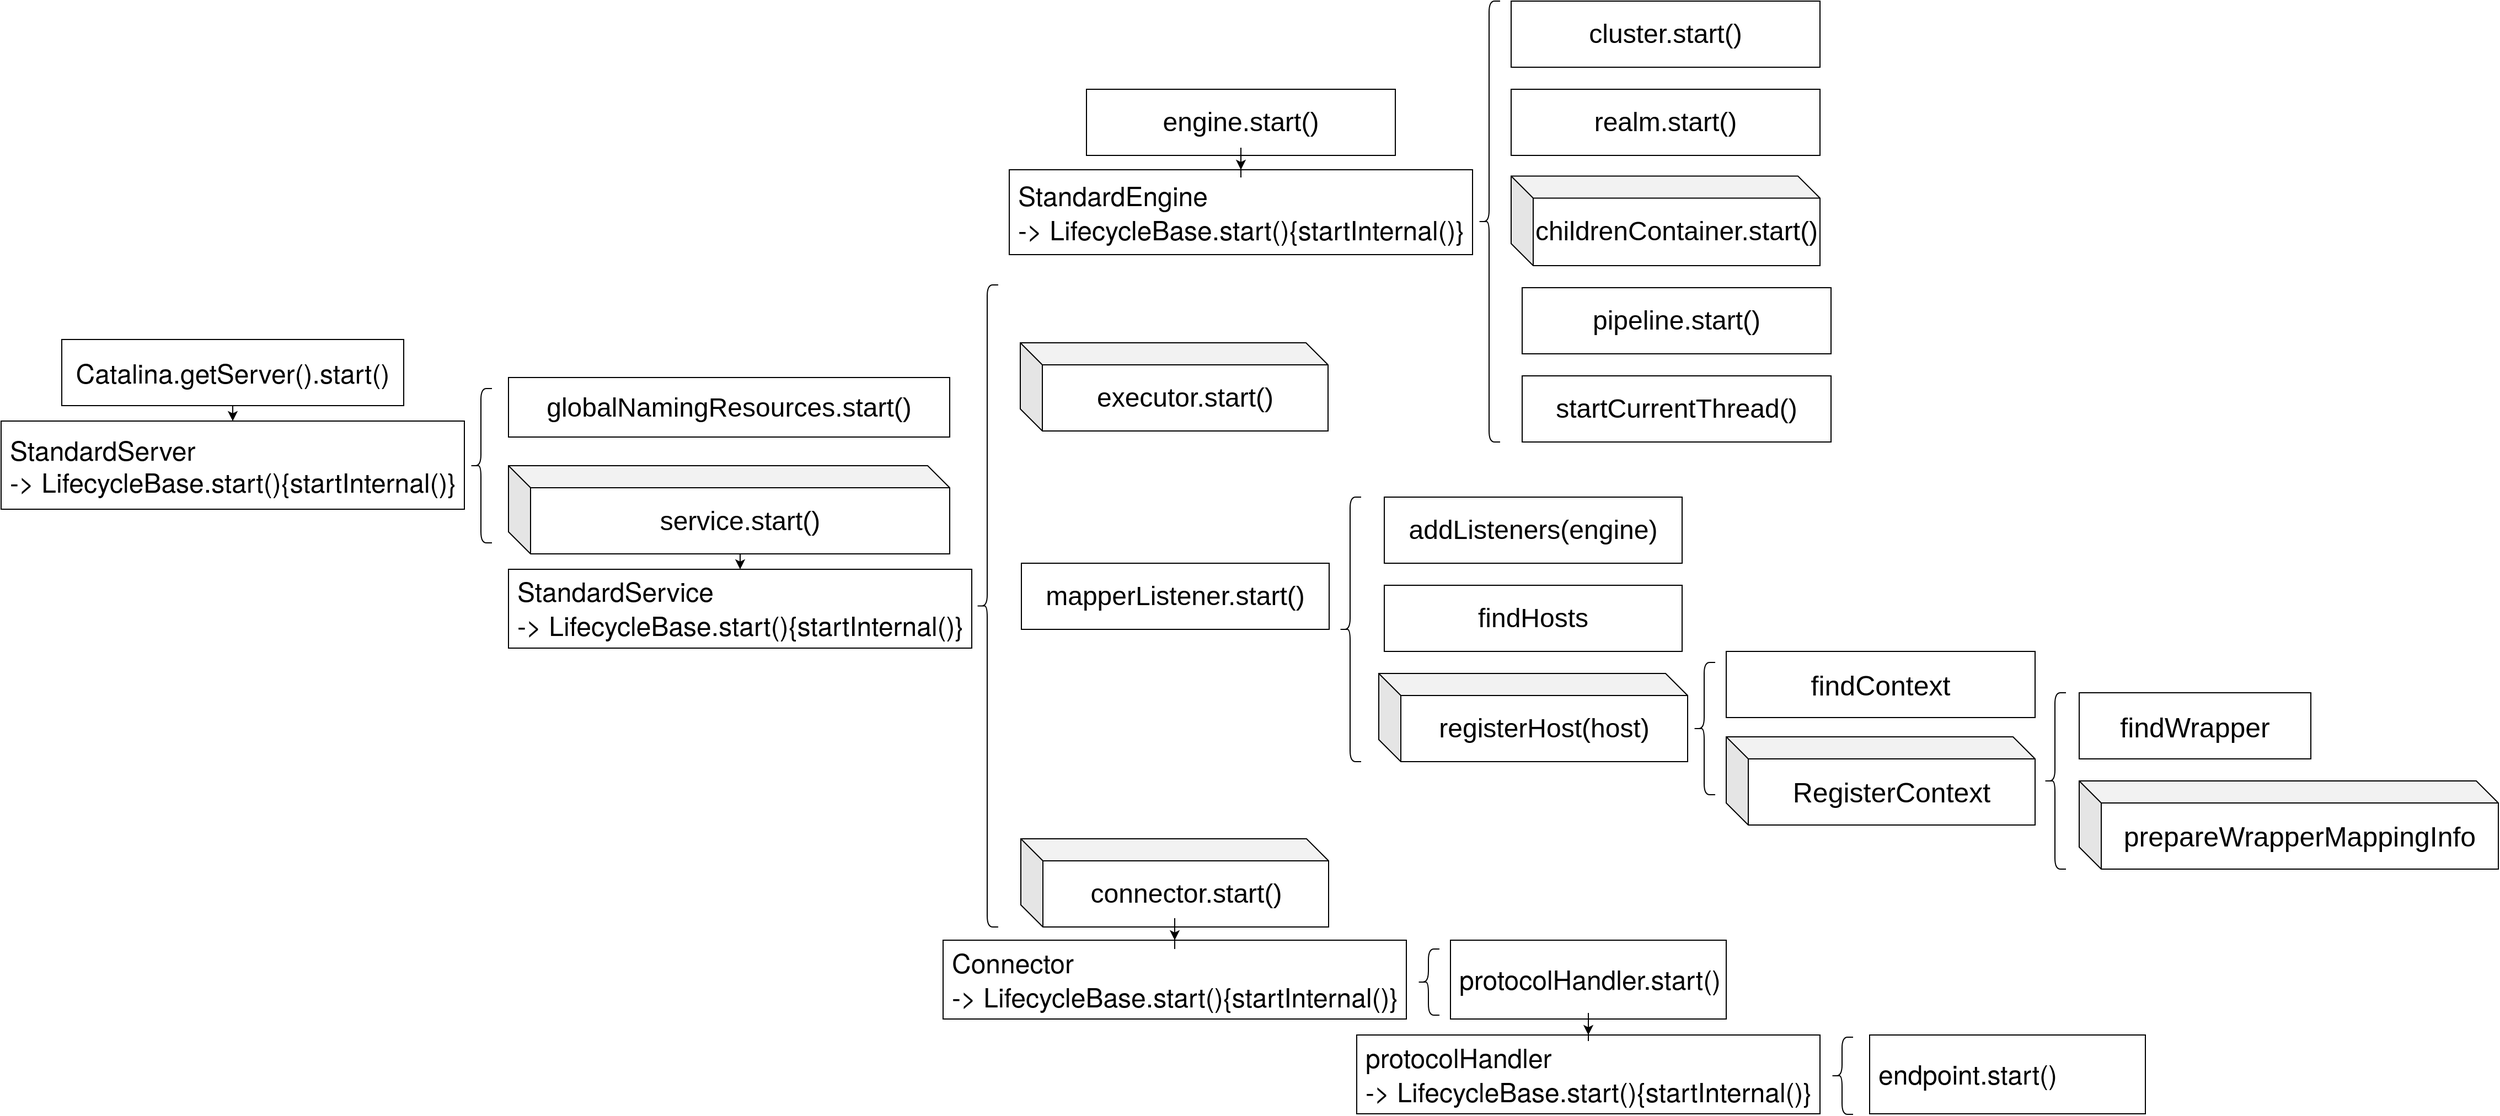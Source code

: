 <mxfile version="13.7.3" type="device"><diagram id="-XPycoMog09pxSznsnaQ" name="第 1 页"><mxGraphModel dx="2844" dy="1666" grid="1" gridSize="10" guides="1" tooltips="1" connect="1" arrows="1" fold="1" page="1" pageScale="1" pageWidth="827" pageHeight="1169" math="0" shadow="0"><root><mxCell id="0"/><mxCell id="1" parent="0"/><mxCell id="C4RlpJij5Sd_c_YHjxkQ-9" value="" style="shape=curlyBracket;whiteSpace=wrap;html=1;rounded=1;labelBackgroundColor=none;fillColor=#FFFFFF;fontSize=24;fontColor=#000000;" parent="1" vertex="1"><mxGeometry x="1080" y="287.5" width="20" height="582.5" as="geometry"/></mxCell><mxCell id="KhuneAF9Irv2d3STKG2r-33" value="" style="group" vertex="1" connectable="0" parent="1"><mxGeometry x="196" y="337" width="880" height="280" as="geometry"/></mxCell><mxCell id="C4RlpJij5Sd_c_YHjxkQ-1" value="&lt;span style=&quot;font-family: &amp;#34;helvetica neue&amp;#34; , &amp;#34;helvetica&amp;#34; , &amp;#34;arial&amp;#34; , sans-serif ; font-size: 24px ; background-color: rgb(255 , 255 , 255)&quot;&gt;Catalina.getServer().start()&lt;/span&gt;" style="rounded=0;whiteSpace=wrap;html=1;" parent="KhuneAF9Irv2d3STKG2r-33" vertex="1"><mxGeometry x="55" width="310" height="60" as="geometry"/></mxCell><mxCell id="C4RlpJij5Sd_c_YHjxkQ-2" value="" style="endArrow=classic;html=1;fontColor=#000000;exitX=0.5;exitY=1;exitDx=0;exitDy=0;entryX=0.5;entryY=0;entryDx=0;entryDy=0;" parent="KhuneAF9Irv2d3STKG2r-33" source="C4RlpJij5Sd_c_YHjxkQ-1" target="C4RlpJij5Sd_c_YHjxkQ-3" edge="1"><mxGeometry width="50" height="50" relative="1" as="geometry"><mxPoint x="115" y="234" as="sourcePoint"/><mxPoint x="210" y="94" as="targetPoint"/></mxGeometry></mxCell><mxCell id="C4RlpJij5Sd_c_YHjxkQ-3" value="&lt;span style=&quot;font-family: &amp;#34;helvetica neue&amp;#34; , &amp;#34;helvetica&amp;#34; , &amp;#34;arial&amp;#34; , sans-serif ; font-size: 24px&quot;&gt;StandardServer &lt;br&gt;-&amp;gt; LifecycleBase.start(){startInternal()}&lt;/span&gt;" style="rounded=0;whiteSpace=wrap;html=1;fillColor=#FFFFFF;labelBackgroundColor=none;align=left;spacingLeft=6;" parent="KhuneAF9Irv2d3STKG2r-33" vertex="1"><mxGeometry y="74" width="420" height="80" as="geometry"/></mxCell><mxCell id="C4RlpJij5Sd_c_YHjxkQ-4" value="" style="shape=curlyBracket;whiteSpace=wrap;html=1;rounded=1;labelBackgroundColor=none;fillColor=#FFFFFF;fontColor=#000000;" parent="KhuneAF9Irv2d3STKG2r-33" vertex="1"><mxGeometry x="425" y="44.5" width="20" height="140" as="geometry"/></mxCell><mxCell id="C4RlpJij5Sd_c_YHjxkQ-5" value="&lt;font style=&quot;font-size: 24px&quot;&gt;globalNamingResources.start()&lt;/font&gt;" style="rounded=0;whiteSpace=wrap;html=1;labelBackgroundColor=none;fillColor=#FFFFFF;fontColor=#000000;" parent="KhuneAF9Irv2d3STKG2r-33" vertex="1"><mxGeometry x="460" y="34.5" width="400" height="54" as="geometry"/></mxCell><mxCell id="C4RlpJij5Sd_c_YHjxkQ-6" value="service.start()" style="shape=cube;whiteSpace=wrap;html=1;boundedLbl=1;backgroundOutline=1;darkOpacity=0.05;darkOpacity2=0.1;labelBackgroundColor=none;fillColor=#FFFFFF;fontColor=#000000;fontSize=24;" parent="KhuneAF9Irv2d3STKG2r-33" vertex="1"><mxGeometry x="460" y="114.5" width="400" height="80" as="geometry"/></mxCell><mxCell id="C4RlpJij5Sd_c_YHjxkQ-7" value="" style="endArrow=classic;html=1;fontSize=24;fontColor=#000000;exitX=0;exitY=0;exitDx=210;exitDy=80;exitPerimeter=0;" parent="KhuneAF9Irv2d3STKG2r-33" source="C4RlpJij5Sd_c_YHjxkQ-6" target="C4RlpJij5Sd_c_YHjxkQ-8" edge="1"><mxGeometry width="50" height="50" relative="1" as="geometry"><mxPoint x="630" y="354.5" as="sourcePoint"/><mxPoint x="680" y="244.5" as="targetPoint"/></mxGeometry></mxCell><mxCell id="C4RlpJij5Sd_c_YHjxkQ-8" value="&lt;span style=&quot;font-family: &amp;#34;helvetica neue&amp;#34; , &amp;#34;helvetica&amp;#34; , &amp;#34;arial&amp;#34; , sans-serif&quot;&gt;StandardService&lt;br&gt;-&amp;gt; LifecycleBase.start(){startInternal()}&lt;/span&gt;" style="rounded=0;whiteSpace=wrap;html=1;labelBackgroundColor=none;fillColor=#FFFFFF;fontSize=24;align=left;spacingLeft=6;" parent="KhuneAF9Irv2d3STKG2r-33" vertex="1"><mxGeometry x="460" y="208.5" width="420" height="71.5" as="geometry"/></mxCell><mxCell id="KhuneAF9Irv2d3STKG2r-35" value="" style="group" vertex="1" connectable="0" parent="1"><mxGeometry x="1110" y="30" width="745" height="400" as="geometry"/></mxCell><mxCell id="C4RlpJij5Sd_c_YHjxkQ-10" value="engine.start()" style="rounded=0;whiteSpace=wrap;html=1;labelBackgroundColor=none;fillColor=#FFFFFF;fontSize=24;fontColor=#000000;" parent="KhuneAF9Irv2d3STKG2r-35" vertex="1"><mxGeometry x="70" y="80" width="280" height="60" as="geometry"/></mxCell><mxCell id="C4RlpJij5Sd_c_YHjxkQ-16" value="&lt;span style=&quot;font-family: &amp;#34;helvetica neue&amp;#34; , &amp;#34;helvetica&amp;#34; , &amp;#34;arial&amp;#34; , sans-serif&quot;&gt;StandardEngine&lt;br&gt;-&amp;gt; LifecycleBase.start(){startInternal()}&lt;/span&gt;" style="rounded=0;whiteSpace=wrap;html=1;labelBackgroundColor=none;fillColor=#FFFFFF;fontSize=24;align=left;spacingLeft=6;" parent="KhuneAF9Irv2d3STKG2r-35" vertex="1"><mxGeometry y="153" width="420" height="77" as="geometry"/></mxCell><mxCell id="KhuneAF9Irv2d3STKG2r-34" value="" style="edgeStyle=orthogonalEdgeStyle;rounded=0;orthogonalLoop=1;jettySize=auto;html=1;fontSize=25;fontColor=#000000;" edge="1" parent="KhuneAF9Irv2d3STKG2r-35" source="C4RlpJij5Sd_c_YHjxkQ-10" target="C4RlpJij5Sd_c_YHjxkQ-16"><mxGeometry relative="1" as="geometry"/></mxCell><mxCell id="KhuneAF9Irv2d3STKG2r-1" value="" style="shape=curlyBracket;whiteSpace=wrap;html=1;rounded=1;labelBackgroundColor=none;fillColor=#FFFFFF;fontSize=24;fontColor=#000000;" vertex="1" parent="KhuneAF9Irv2d3STKG2r-35"><mxGeometry x="425" width="20" height="400" as="geometry"/></mxCell><mxCell id="KhuneAF9Irv2d3STKG2r-4" value="cluster.start()" style="rounded=0;whiteSpace=wrap;html=1;labelBackgroundColor=none;fillColor=#FFFFFF;fontSize=24;fontColor=#000000;" vertex="1" parent="KhuneAF9Irv2d3STKG2r-35"><mxGeometry x="455" width="280" height="60" as="geometry"/></mxCell><mxCell id="KhuneAF9Irv2d3STKG2r-5" value="realm.start()" style="rounded=0;whiteSpace=wrap;html=1;labelBackgroundColor=none;fillColor=#FFFFFF;fontSize=24;fontColor=#000000;" vertex="1" parent="KhuneAF9Irv2d3STKG2r-35"><mxGeometry x="455" y="80" width="280" height="60" as="geometry"/></mxCell><mxCell id="KhuneAF9Irv2d3STKG2r-6" value="childrenContainer.start()" style="shape=cube;whiteSpace=wrap;html=1;boundedLbl=1;backgroundOutline=1;darkOpacity=0.05;darkOpacity2=0.1;labelBackgroundColor=none;fillColor=#FFFFFF;fontSize=24;fontColor=#000000;" vertex="1" parent="KhuneAF9Irv2d3STKG2r-35"><mxGeometry x="455" y="158.75" width="280" height="81.25" as="geometry"/></mxCell><mxCell id="KhuneAF9Irv2d3STKG2r-7" value="pipeline.start()" style="rounded=0;whiteSpace=wrap;html=1;labelBackgroundColor=none;fillColor=#FFFFFF;fontSize=24;fontColor=#000000;" vertex="1" parent="KhuneAF9Irv2d3STKG2r-35"><mxGeometry x="465" y="260" width="280" height="60" as="geometry"/></mxCell><mxCell id="KhuneAF9Irv2d3STKG2r-9" value="startCurrentThread()" style="rounded=0;whiteSpace=wrap;html=1;labelBackgroundColor=none;fillColor=#FFFFFF;fontSize=24;fontColor=#000000;" vertex="1" parent="KhuneAF9Irv2d3STKG2r-35"><mxGeometry x="465" y="340" width="280" height="60" as="geometry"/></mxCell><mxCell id="C4RlpJij5Sd_c_YHjxkQ-12" value="&lt;span&gt;executor.start()&lt;/span&gt;" style="shape=cube;whiteSpace=wrap;html=1;boundedLbl=1;backgroundOutline=1;darkOpacity=0.05;darkOpacity2=0.1;labelBackgroundColor=none;fillColor=#FFFFFF;fontSize=24;fontColor=#000000;" parent="KhuneAF9Irv2d3STKG2r-35" vertex="1"><mxGeometry x="10" y="310" width="279" height="80" as="geometry"/></mxCell><mxCell id="KhuneAF9Irv2d3STKG2r-37" value="" style="group" vertex="1" connectable="0" parent="1"><mxGeometry x="1121" y="480" width="1339" height="337.5" as="geometry"/></mxCell><mxCell id="C4RlpJij5Sd_c_YHjxkQ-13" value="mapperListener.start()" style="rounded=0;whiteSpace=wrap;html=1;labelBackgroundColor=none;fillColor=#FFFFFF;fontSize=24;fontColor=#000000;" parent="KhuneAF9Irv2d3STKG2r-37" vertex="1"><mxGeometry y="60" width="279" height="60" as="geometry"/></mxCell><mxCell id="KhuneAF9Irv2d3STKG2r-10" value="addListeners(engine)" style="rounded=0;whiteSpace=wrap;html=1;labelBackgroundColor=none;fillColor=#FFFFFF;fontSize=24;fontColor=#000000;" vertex="1" parent="KhuneAF9Irv2d3STKG2r-37"><mxGeometry x="329" width="270" height="60" as="geometry"/></mxCell><mxCell id="KhuneAF9Irv2d3STKG2r-12" value="findHosts" style="rounded=0;whiteSpace=wrap;html=1;labelBackgroundColor=none;fillColor=#FFFFFF;fontSize=24;fontColor=#000000;" vertex="1" parent="KhuneAF9Irv2d3STKG2r-37"><mxGeometry x="329" y="80" width="270" height="60" as="geometry"/></mxCell><mxCell id="KhuneAF9Irv2d3STKG2r-13" value="registerHost(host)" style="shape=cube;whiteSpace=wrap;html=1;boundedLbl=1;backgroundOutline=1;darkOpacity=0.05;darkOpacity2=0.1;labelBackgroundColor=none;fillColor=#FFFFFF;fontSize=24;fontColor=#000000;" vertex="1" parent="KhuneAF9Irv2d3STKG2r-37"><mxGeometry x="324" y="160" width="280" height="80" as="geometry"/></mxCell><mxCell id="KhuneAF9Irv2d3STKG2r-25" value="" style="shape=curlyBracket;whiteSpace=wrap;html=1;rounded=1;labelBackgroundColor=none;fillColor=#FFFFFF;fontSize=25;fontColor=#000000;align=center;" vertex="1" parent="KhuneAF9Irv2d3STKG2r-37"><mxGeometry x="609" y="150" width="20" height="120" as="geometry"/></mxCell><mxCell id="KhuneAF9Irv2d3STKG2r-26" value="findContext" style="rounded=0;whiteSpace=wrap;html=1;labelBackgroundColor=none;fillColor=#FFFFFF;fontSize=25;fontColor=#000000;align=center;" vertex="1" parent="KhuneAF9Irv2d3STKG2r-37"><mxGeometry x="639" y="140" width="280" height="60" as="geometry"/></mxCell><mxCell id="KhuneAF9Irv2d3STKG2r-28" value="&lt;span style=&quot;font-size: 25px&quot;&gt;RegisterContext&lt;/span&gt;" style="shape=cube;whiteSpace=wrap;html=1;boundedLbl=1;backgroundOutline=1;darkOpacity=0.05;darkOpacity2=0.1;labelBackgroundColor=none;fillColor=#FFFFFF;fontSize=24;fontColor=#000000;" vertex="1" parent="KhuneAF9Irv2d3STKG2r-37"><mxGeometry x="639" y="217.5" width="280" height="80" as="geometry"/></mxCell><mxCell id="KhuneAF9Irv2d3STKG2r-29" value="" style="shape=curlyBracket;whiteSpace=wrap;html=1;rounded=1;labelBackgroundColor=none;fillColor=#FFFFFF;fontSize=25;fontColor=#000000;align=center;" vertex="1" parent="KhuneAF9Irv2d3STKG2r-37"><mxGeometry x="927" y="177.5" width="20" height="160" as="geometry"/></mxCell><mxCell id="KhuneAF9Irv2d3STKG2r-30" value="findWrapper" style="rounded=0;whiteSpace=wrap;html=1;labelBackgroundColor=none;fillColor=#FFFFFF;fontSize=25;fontColor=#000000;align=center;" vertex="1" parent="KhuneAF9Irv2d3STKG2r-37"><mxGeometry x="959" y="177.5" width="210" height="60" as="geometry"/></mxCell><mxCell id="KhuneAF9Irv2d3STKG2r-32" value="&lt;span style=&quot;font-size: 25px&quot;&gt;prepareWrapperMappingInfo&lt;/span&gt;" style="shape=cube;whiteSpace=wrap;html=1;boundedLbl=1;backgroundOutline=1;darkOpacity=0.05;darkOpacity2=0.1;labelBackgroundColor=none;fillColor=#FFFFFF;fontSize=24;fontColor=#000000;" vertex="1" parent="KhuneAF9Irv2d3STKG2r-37"><mxGeometry x="959" y="257.5" width="380" height="80" as="geometry"/></mxCell><mxCell id="KhuneAF9Irv2d3STKG2r-36" value="" style="shape=curlyBracket;whiteSpace=wrap;html=1;rounded=1;labelBackgroundColor=none;fillColor=#FFFFFF;fontSize=25;fontColor=#000000;align=center;" vertex="1" parent="KhuneAF9Irv2d3STKG2r-37"><mxGeometry x="288" width="20" height="240" as="geometry"/></mxCell><mxCell id="KhuneAF9Irv2d3STKG2r-39" value="" style="group" vertex="1" connectable="0" parent="1"><mxGeometry x="1050" y="790" width="1090" height="250" as="geometry"/></mxCell><mxCell id="C4RlpJij5Sd_c_YHjxkQ-14" value="connector.start()" style="shape=cube;whiteSpace=wrap;html=1;boundedLbl=1;backgroundOutline=1;darkOpacity=0.05;darkOpacity2=0.1;labelBackgroundColor=none;fillColor=#FFFFFF;fontSize=24;fontColor=#000000;" parent="KhuneAF9Irv2d3STKG2r-39" vertex="1"><mxGeometry x="70.5" width="279" height="80" as="geometry"/></mxCell><mxCell id="KhuneAF9Irv2d3STKG2r-14" value="&lt;span style=&quot;font-family: &amp;#34;helvetica neue&amp;#34; , &amp;#34;helvetica&amp;#34; , &amp;#34;arial&amp;#34; , sans-serif&quot;&gt;Connector&lt;br&gt;-&amp;gt; LifecycleBase.start(){startInternal()}&lt;/span&gt;" style="rounded=0;whiteSpace=wrap;html=1;labelBackgroundColor=none;fillColor=#FFFFFF;fontSize=24;align=left;spacingLeft=6;" vertex="1" parent="KhuneAF9Irv2d3STKG2r-39"><mxGeometry y="92" width="420" height="71.5" as="geometry"/></mxCell><mxCell id="KhuneAF9Irv2d3STKG2r-15" value="" style="edgeStyle=orthogonalEdgeStyle;rounded=0;orthogonalLoop=1;jettySize=auto;html=1;fontSize=24;fontColor=#000000;" edge="1" parent="KhuneAF9Irv2d3STKG2r-39" source="C4RlpJij5Sd_c_YHjxkQ-14" target="KhuneAF9Irv2d3STKG2r-14"><mxGeometry relative="1" as="geometry"/></mxCell><mxCell id="KhuneAF9Irv2d3STKG2r-16" value="" style="shape=curlyBracket;whiteSpace=wrap;html=1;rounded=1;labelBackgroundColor=none;fillColor=#FFFFFF;fontSize=24;fontColor=#000000;" vertex="1" parent="KhuneAF9Irv2d3STKG2r-39"><mxGeometry x="430" y="100" width="20" height="60" as="geometry"/></mxCell><mxCell id="KhuneAF9Irv2d3STKG2r-19" value="&lt;font face=&quot;helvetica neue, helvetica, arial, sans-serif&quot;&gt;protocolHandler.start()&lt;/font&gt;" style="rounded=0;whiteSpace=wrap;html=1;labelBackgroundColor=none;fillColor=#FFFFFF;fontSize=24;align=left;spacingLeft=6;" vertex="1" parent="KhuneAF9Irv2d3STKG2r-39"><mxGeometry x="460" y="92" width="250" height="71.5" as="geometry"/></mxCell><mxCell id="KhuneAF9Irv2d3STKG2r-20" value="&lt;span style=&quot;font-family: &amp;#34;helvetica neue&amp;#34; , &amp;#34;helvetica&amp;#34; , &amp;#34;arial&amp;#34; , sans-serif&quot;&gt;protocolHandler&lt;/span&gt;&lt;span style=&quot;font-family: &amp;#34;helvetica neue&amp;#34; , &amp;#34;helvetica&amp;#34; , &amp;#34;arial&amp;#34; , sans-serif&quot;&gt;&lt;br&gt;-&amp;gt; LifecycleBase.start(){startInternal()}&lt;/span&gt;" style="rounded=0;whiteSpace=wrap;html=1;labelBackgroundColor=none;fillColor=#FFFFFF;fontSize=24;align=left;spacingLeft=6;" vertex="1" parent="KhuneAF9Irv2d3STKG2r-39"><mxGeometry x="375" y="178" width="420" height="71.5" as="geometry"/></mxCell><mxCell id="KhuneAF9Irv2d3STKG2r-38" value="" style="edgeStyle=orthogonalEdgeStyle;rounded=0;orthogonalLoop=1;jettySize=auto;html=1;fontSize=25;fontColor=#000000;" edge="1" parent="KhuneAF9Irv2d3STKG2r-39" source="KhuneAF9Irv2d3STKG2r-19" target="KhuneAF9Irv2d3STKG2r-20"><mxGeometry relative="1" as="geometry"/></mxCell><mxCell id="KhuneAF9Irv2d3STKG2r-21" value="" style="shape=curlyBracket;whiteSpace=wrap;html=1;rounded=1;labelBackgroundColor=none;fillColor=#FFFFFF;fontSize=25;fontColor=#000000;align=center;" vertex="1" parent="KhuneAF9Irv2d3STKG2r-39"><mxGeometry x="805" y="180" width="20" height="70" as="geometry"/></mxCell><mxCell id="KhuneAF9Irv2d3STKG2r-22" value="&lt;font face=&quot;helvetica neue, helvetica, arial, sans-serif&quot;&gt;endpoint.start()&lt;/font&gt;" style="rounded=0;whiteSpace=wrap;html=1;labelBackgroundColor=none;fillColor=#FFFFFF;fontSize=24;align=left;spacingLeft=6;" vertex="1" parent="KhuneAF9Irv2d3STKG2r-39"><mxGeometry x="840" y="178" width="250" height="71.5" as="geometry"/></mxCell></root></mxGraphModel></diagram></mxfile>